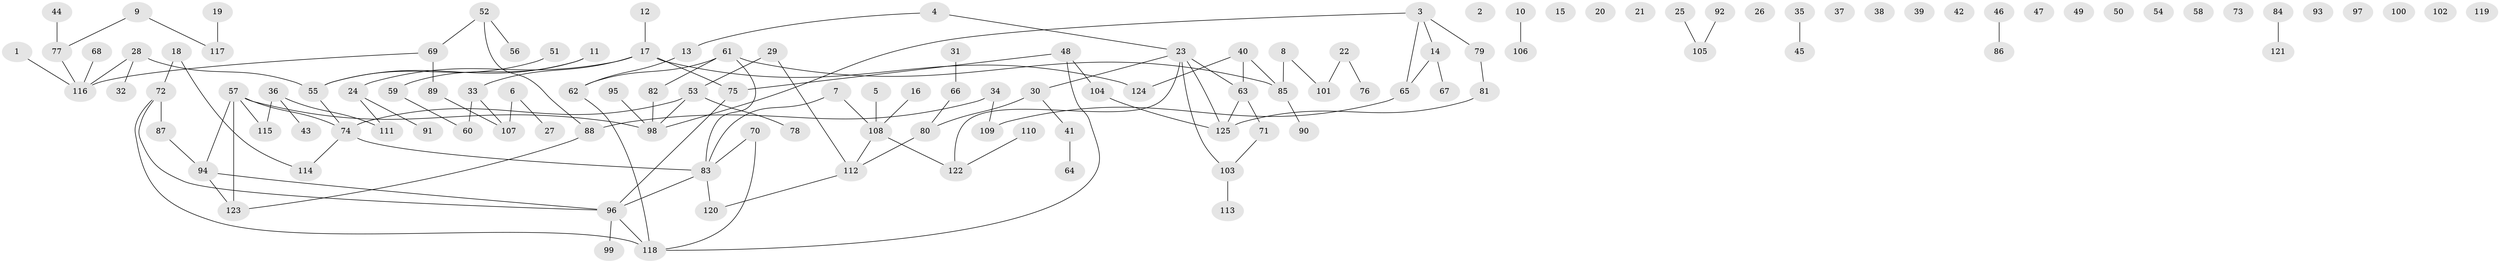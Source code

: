 // Generated by graph-tools (version 1.1) at 2025/40/03/09/25 04:40:05]
// undirected, 125 vertices, 125 edges
graph export_dot {
graph [start="1"]
  node [color=gray90,style=filled];
  1;
  2;
  3;
  4;
  5;
  6;
  7;
  8;
  9;
  10;
  11;
  12;
  13;
  14;
  15;
  16;
  17;
  18;
  19;
  20;
  21;
  22;
  23;
  24;
  25;
  26;
  27;
  28;
  29;
  30;
  31;
  32;
  33;
  34;
  35;
  36;
  37;
  38;
  39;
  40;
  41;
  42;
  43;
  44;
  45;
  46;
  47;
  48;
  49;
  50;
  51;
  52;
  53;
  54;
  55;
  56;
  57;
  58;
  59;
  60;
  61;
  62;
  63;
  64;
  65;
  66;
  67;
  68;
  69;
  70;
  71;
  72;
  73;
  74;
  75;
  76;
  77;
  78;
  79;
  80;
  81;
  82;
  83;
  84;
  85;
  86;
  87;
  88;
  89;
  90;
  91;
  92;
  93;
  94;
  95;
  96;
  97;
  98;
  99;
  100;
  101;
  102;
  103;
  104;
  105;
  106;
  107;
  108;
  109;
  110;
  111;
  112;
  113;
  114;
  115;
  116;
  117;
  118;
  119;
  120;
  121;
  122;
  123;
  124;
  125;
  1 -- 116;
  3 -- 14;
  3 -- 65;
  3 -- 79;
  3 -- 98;
  4 -- 13;
  4 -- 23;
  5 -- 108;
  6 -- 27;
  6 -- 107;
  7 -- 83;
  7 -- 108;
  8 -- 85;
  8 -- 101;
  9 -- 77;
  9 -- 117;
  10 -- 106;
  11 -- 55;
  11 -- 59;
  12 -- 17;
  13 -- 62;
  14 -- 65;
  14 -- 67;
  16 -- 108;
  17 -- 24;
  17 -- 33;
  17 -- 75;
  17 -- 124;
  18 -- 72;
  18 -- 114;
  19 -- 117;
  22 -- 76;
  22 -- 101;
  23 -- 30;
  23 -- 63;
  23 -- 103;
  23 -- 122;
  23 -- 125;
  24 -- 91;
  24 -- 111;
  25 -- 105;
  28 -- 32;
  28 -- 55;
  28 -- 116;
  29 -- 53;
  29 -- 112;
  30 -- 41;
  30 -- 80;
  31 -- 66;
  33 -- 60;
  33 -- 107;
  34 -- 88;
  34 -- 109;
  35 -- 45;
  36 -- 43;
  36 -- 111;
  36 -- 115;
  40 -- 63;
  40 -- 85;
  40 -- 124;
  41 -- 64;
  44 -- 77;
  46 -- 86;
  48 -- 75;
  48 -- 104;
  48 -- 118;
  51 -- 55;
  52 -- 56;
  52 -- 69;
  52 -- 88;
  53 -- 74;
  53 -- 78;
  53 -- 98;
  55 -- 74;
  57 -- 74;
  57 -- 94;
  57 -- 98;
  57 -- 115;
  57 -- 123;
  59 -- 60;
  61 -- 62;
  61 -- 82;
  61 -- 83;
  61 -- 85;
  62 -- 118;
  63 -- 71;
  63 -- 125;
  65 -- 109;
  66 -- 80;
  68 -- 116;
  69 -- 89;
  69 -- 116;
  70 -- 83;
  70 -- 118;
  71 -- 103;
  72 -- 87;
  72 -- 96;
  72 -- 118;
  74 -- 83;
  74 -- 114;
  75 -- 96;
  77 -- 116;
  79 -- 81;
  80 -- 112;
  81 -- 125;
  82 -- 98;
  83 -- 96;
  83 -- 120;
  84 -- 121;
  85 -- 90;
  87 -- 94;
  88 -- 123;
  89 -- 107;
  92 -- 105;
  94 -- 96;
  94 -- 123;
  95 -- 98;
  96 -- 99;
  96 -- 118;
  103 -- 113;
  104 -- 125;
  108 -- 112;
  108 -- 122;
  110 -- 122;
  112 -- 120;
}
